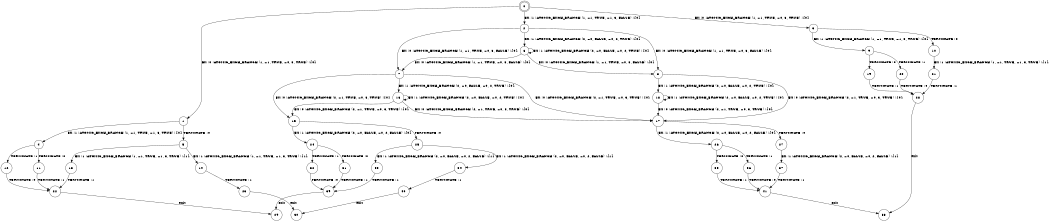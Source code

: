 digraph BCG {
size = "7, 10.5";
center = TRUE;
node [shape = circle];
0 [peripheries = 2];
0 -> 1 [label = "EX !0 !ATOMIC_EXCH_BRANCH (1, +1, TRUE, +0, 3, TRUE) !{0}"];
0 -> 2 [label = "EX !1 !ATOMIC_EXCH_BRANCH (1, +1, TRUE, +1, 3, FALSE) !{0}"];
0 -> 3 [label = "EX !0 !ATOMIC_EXCH_BRANCH (1, +1, TRUE, +0, 3, TRUE) !{0}"];
1 -> 4 [label = "EX !1 !ATOMIC_EXCH_BRANCH (1, +1, TRUE, +1, 3, TRUE) !{0}"];
1 -> 5 [label = "TERMINATE !0"];
2 -> 6 [label = "EX !1 !ATOMIC_EXCH_BRANCH (2, +0, FALSE, +0, 2, TRUE) !{0}"];
2 -> 7 [label = "EX !0 !ATOMIC_EXCH_BRANCH (1, +1, TRUE, +0, 3, FALSE) !{0}"];
2 -> 8 [label = "EX !0 !ATOMIC_EXCH_BRANCH (1, +1, TRUE, +0, 3, FALSE) !{0}"];
3 -> 9 [label = "EX !1 !ATOMIC_EXCH_BRANCH (1, +1, TRUE, +1, 3, TRUE) !{0}"];
3 -> 10 [label = "TERMINATE !0"];
4 -> 11 [label = "TERMINATE !0"];
4 -> 12 [label = "TERMINATE !1"];
5 -> 13 [label = "EX !1 !ATOMIC_EXCH_BRANCH (1, +1, TRUE, +1, 3, TRUE) !{1}"];
5 -> 14 [label = "EX !1 !ATOMIC_EXCH_BRANCH (1, +1, TRUE, +1, 3, TRUE) !{1}"];
6 -> 6 [label = "EX !1 !ATOMIC_EXCH_BRANCH (2, +0, FALSE, +0, 2, TRUE) !{0}"];
6 -> 7 [label = "EX !0 !ATOMIC_EXCH_BRANCH (1, +1, TRUE, +0, 3, FALSE) !{0}"];
6 -> 8 [label = "EX !0 !ATOMIC_EXCH_BRANCH (1, +1, TRUE, +0, 3, FALSE) !{0}"];
7 -> 15 [label = "EX !0 !ATOMIC_EXCH_BRANCH (2, +1, TRUE, +0, 3, TRUE) !{0}"];
7 -> 16 [label = "EX !1 !ATOMIC_EXCH_BRANCH (2, +0, FALSE, +0, 2, TRUE) !{0}"];
7 -> 17 [label = "EX !0 !ATOMIC_EXCH_BRANCH (2, +1, TRUE, +0, 3, TRUE) !{0}"];
8 -> 18 [label = "EX !1 !ATOMIC_EXCH_BRANCH (2, +0, FALSE, +0, 2, TRUE) !{0}"];
8 -> 17 [label = "EX !0 !ATOMIC_EXCH_BRANCH (2, +1, TRUE, +0, 3, TRUE) !{0}"];
9 -> 19 [label = "TERMINATE !0"];
9 -> 20 [label = "TERMINATE !1"];
10 -> 21 [label = "EX !1 !ATOMIC_EXCH_BRANCH (1, +1, TRUE, +1, 3, TRUE) !{1}"];
11 -> 22 [label = "TERMINATE !1"];
12 -> 22 [label = "TERMINATE !0"];
13 -> 22 [label = "TERMINATE !1"];
14 -> 23 [label = "TERMINATE !1"];
15 -> 24 [label = "EX !1 !ATOMIC_EXCH_BRANCH (2, +0, FALSE, +0, 2, FALSE) !{0}"];
15 -> 25 [label = "TERMINATE !0"];
16 -> 15 [label = "EX !0 !ATOMIC_EXCH_BRANCH (2, +1, TRUE, +0, 3, TRUE) !{0}"];
16 -> 16 [label = "EX !1 !ATOMIC_EXCH_BRANCH (2, +0, FALSE, +0, 2, TRUE) !{0}"];
16 -> 17 [label = "EX !0 !ATOMIC_EXCH_BRANCH (2, +1, TRUE, +0, 3, TRUE) !{0}"];
17 -> 26 [label = "EX !1 !ATOMIC_EXCH_BRANCH (2, +0, FALSE, +0, 2, FALSE) !{0}"];
17 -> 27 [label = "TERMINATE !0"];
18 -> 18 [label = "EX !1 !ATOMIC_EXCH_BRANCH (2, +0, FALSE, +0, 2, TRUE) !{0}"];
18 -> 17 [label = "EX !0 !ATOMIC_EXCH_BRANCH (2, +1, TRUE, +0, 3, TRUE) !{0}"];
19 -> 28 [label = "TERMINATE !1"];
20 -> 28 [label = "TERMINATE !0"];
21 -> 28 [label = "TERMINATE !1"];
22 -> 29 [label = "exit"];
23 -> 30 [label = "exit"];
24 -> 31 [label = "TERMINATE !0"];
24 -> 32 [label = "TERMINATE !1"];
25 -> 33 [label = "EX !1 !ATOMIC_EXCH_BRANCH (2, +0, FALSE, +0, 2, FALSE) !{1}"];
25 -> 34 [label = "EX !1 !ATOMIC_EXCH_BRANCH (2, +0, FALSE, +0, 2, FALSE) !{1}"];
26 -> 35 [label = "TERMINATE !0"];
26 -> 36 [label = "TERMINATE !1"];
27 -> 37 [label = "EX !1 !ATOMIC_EXCH_BRANCH (2, +0, FALSE, +0, 2, FALSE) !{1}"];
28 -> 38 [label = "exit"];
31 -> 39 [label = "TERMINATE !1"];
32 -> 39 [label = "TERMINATE !0"];
33 -> 39 [label = "TERMINATE !1"];
34 -> 40 [label = "TERMINATE !1"];
35 -> 41 [label = "TERMINATE !1"];
36 -> 41 [label = "TERMINATE !0"];
37 -> 41 [label = "TERMINATE !1"];
39 -> 29 [label = "exit"];
40 -> 30 [label = "exit"];
41 -> 38 [label = "exit"];
}
